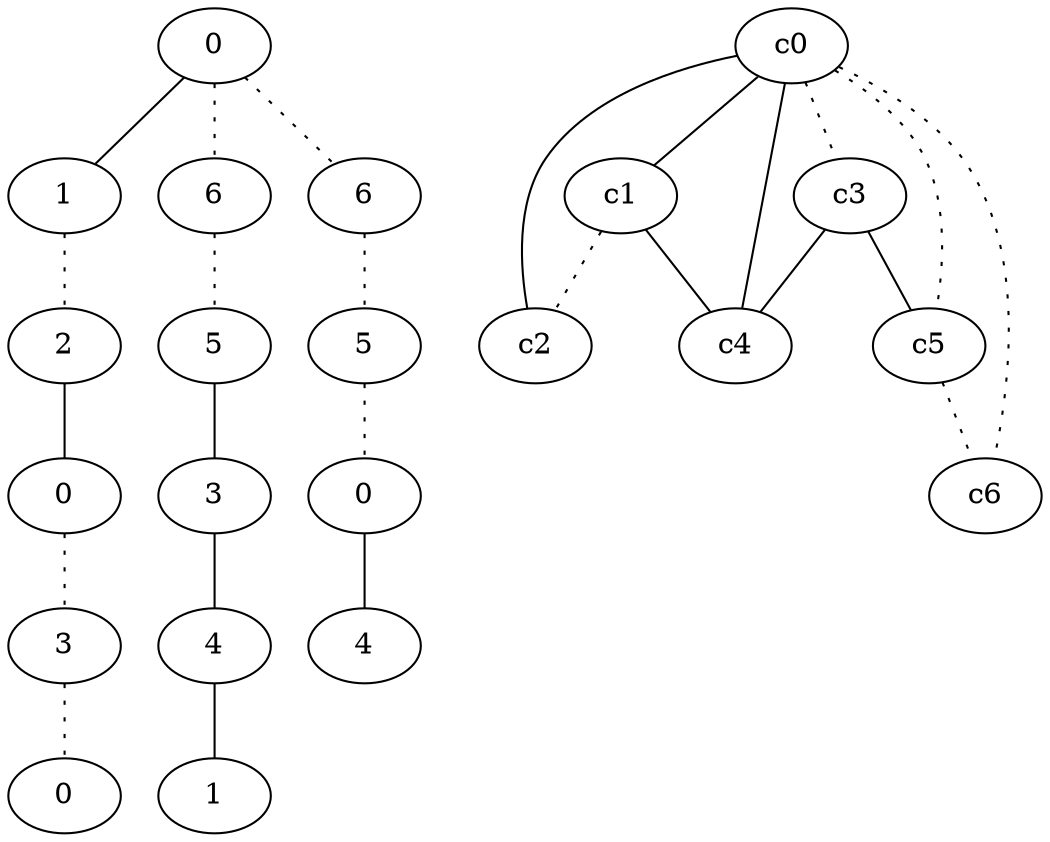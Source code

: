graph {
a0[label=0];
a1[label=1];
a2[label=2];
a3[label=0];
a4[label=3];
a5[label=0];
a6[label=6];
a7[label=5];
a8[label=3];
a9[label=4];
a10[label=1];
a11[label=6];
a12[label=5];
a13[label=0];
a14[label=4];
a0 -- a1;
a0 -- a6 [style=dotted];
a0 -- a11 [style=dotted];
a1 -- a2 [style=dotted];
a2 -- a3;
a3 -- a4 [style=dotted];
a4 -- a5 [style=dotted];
a6 -- a7 [style=dotted];
a7 -- a8;
a8 -- a9;
a9 -- a10;
a11 -- a12 [style=dotted];
a12 -- a13 [style=dotted];
a13 -- a14;
c0 -- c1;
c0 -- c2;
c0 -- c3 [style=dotted];
c0 -- c4;
c0 -- c5 [style=dotted];
c0 -- c6 [style=dotted];
c1 -- c2 [style=dotted];
c1 -- c4;
c3 -- c4;
c3 -- c5;
c5 -- c6 [style=dotted];
}
